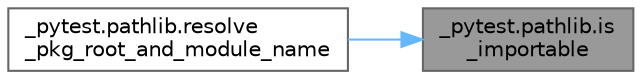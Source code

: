 digraph "_pytest.pathlib.is_importable"
{
 // LATEX_PDF_SIZE
  bgcolor="transparent";
  edge [fontname=Helvetica,fontsize=10,labelfontname=Helvetica,labelfontsize=10];
  node [fontname=Helvetica,fontsize=10,shape=box,height=0.2,width=0.4];
  rankdir="RL";
  Node1 [id="Node000001",label="_pytest.pathlib.is\l_importable",height=0.2,width=0.4,color="gray40", fillcolor="grey60", style="filled", fontcolor="black",tooltip=" "];
  Node1 -> Node2 [id="edge1_Node000001_Node000002",dir="back",color="steelblue1",style="solid",tooltip=" "];
  Node2 [id="Node000002",label="_pytest.pathlib.resolve\l_pkg_root_and_module_name",height=0.2,width=0.4,color="grey40", fillcolor="white", style="filled",URL="$namespace__pytest_1_1pathlib.html#ae0d4d9c6518ac50dc96cac0b37d9ef7a",tooltip=" "];
}
